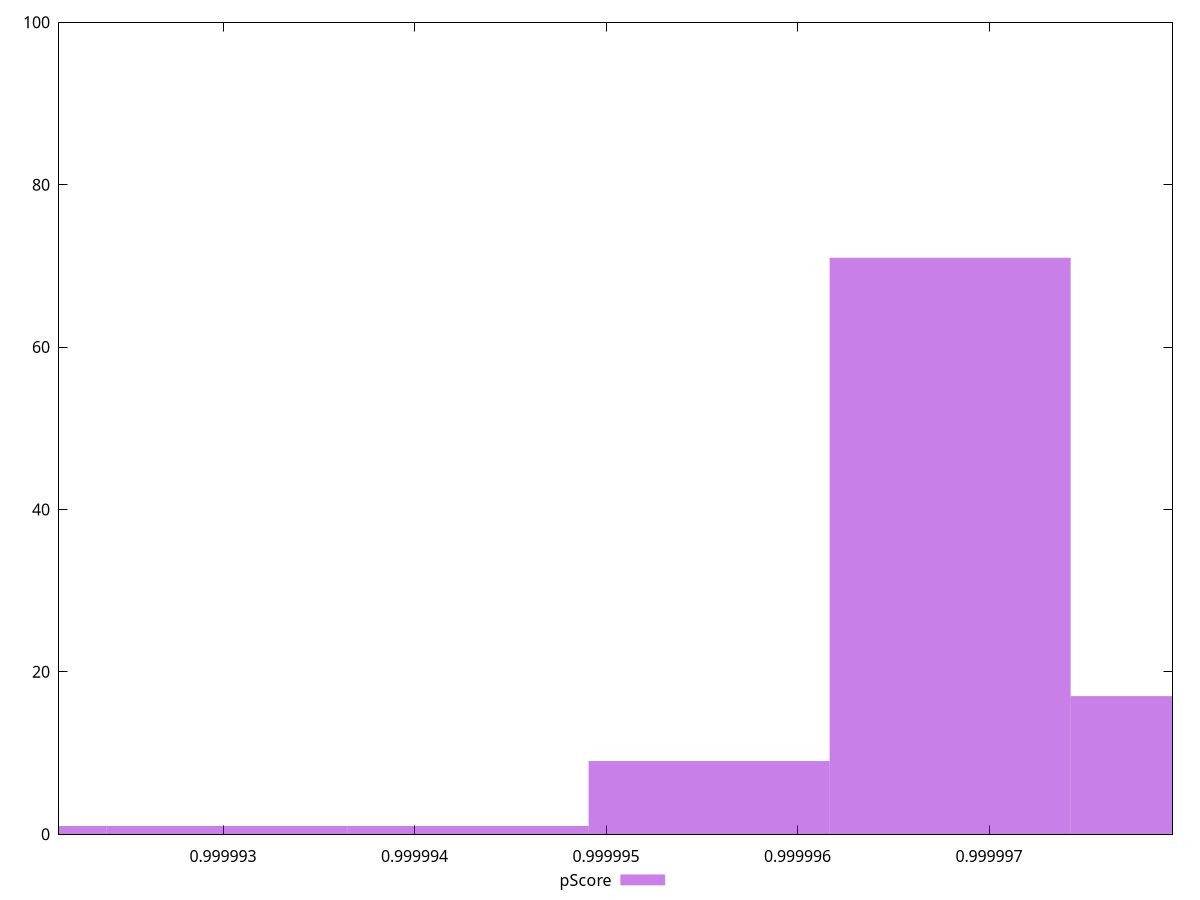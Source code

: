 reset

$pScore <<EOF
0.9999942796495452 1
0.9999967969131122 71
0.9999955382813287 9
0.9999980555448956 17
0.9999917623859783 1
0.9999930210177618 1
EOF

set key outside below
set boxwidth 0.0000012586317834656942
set xrange [0.9999921434218945:0.9999979580605755]
set yrange [0:100]
set trange [0:100]
set style fill transparent solid 0.5 noborder
set terminal svg size 640, 490 enhanced background rgb 'white'
set output "report_00018_2021-02-10T15-25-16.877Z/bootup-time/samples/pages+cached+noadtech+nomedia/pScore/histogram.svg"

plot $pScore title "pScore" with boxes

reset

